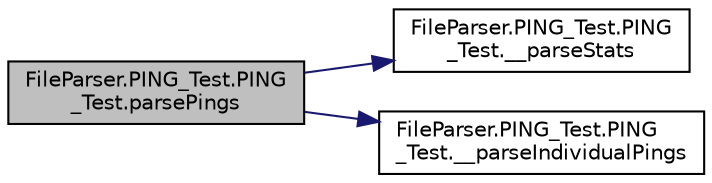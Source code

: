 digraph "FileParser.PING_Test.PING_Test.parsePings"
{
  edge [fontname="Helvetica",fontsize="10",labelfontname="Helvetica",labelfontsize="10"];
  node [fontname="Helvetica",fontsize="10",shape=record];
  rankdir="LR";
  Node1 [label="FileParser.PING_Test.PING\l_Test.parsePings",height=0.2,width=0.4,color="black", fillcolor="grey75", style="filled", fontcolor="black"];
  Node1 -> Node2 [color="midnightblue",fontsize="10",style="solid",fontname="Helvetica"];
  Node2 [label="FileParser.PING_Test.PING\l_Test.__parseStats",height=0.2,width=0.4,color="black", fillcolor="white", style="filled",URL="$class_file_parser_1_1_p_i_n_g___test_1_1_p_i_n_g___test.html#a7f23c723dbf8d4624753fa438da2e983"];
  Node1 -> Node3 [color="midnightblue",fontsize="10",style="solid",fontname="Helvetica"];
  Node3 [label="FileParser.PING_Test.PING\l_Test.__parseIndividualPings",height=0.2,width=0.4,color="black", fillcolor="white", style="filled",URL="$class_file_parser_1_1_p_i_n_g___test_1_1_p_i_n_g___test.html#aceca42a6aaf75ba943e68ce389a17b51"];
}
